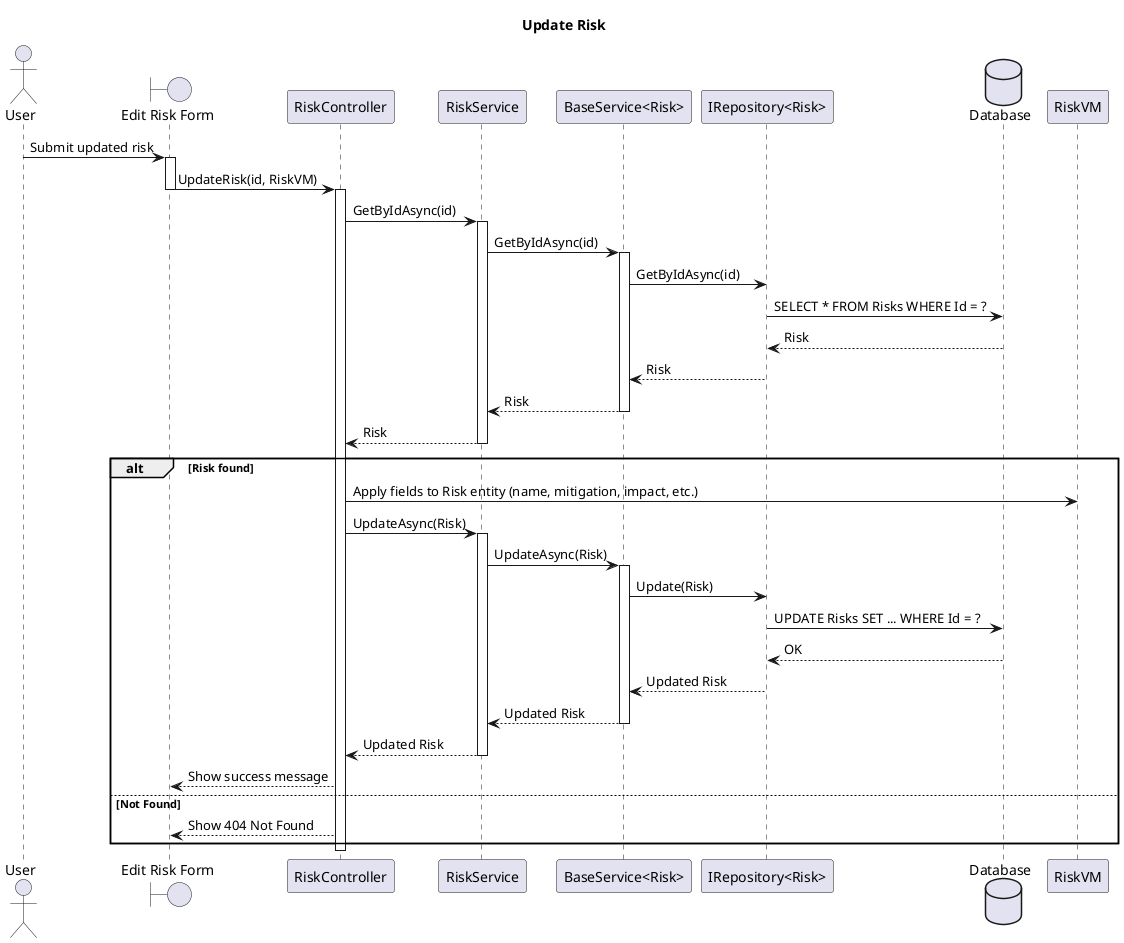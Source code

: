 @startuml
title Update Risk

actor User
boundary "Edit Risk Form" as Screen
participant "RiskController" as Controller
participant "RiskService" as Service
participant "BaseService<Risk>" as BaseService
participant "IRepository<Risk>" as Repo
database "Database" as DB
participant "RiskVM" as ViewModel

User -> Screen : Submit updated risk
activate Screen
Screen -> Controller : UpdateRisk(id, RiskVM)
deactivate Screen
activate Controller

Controller -> Service : GetByIdAsync(id)
activate Service
Service -> BaseService : GetByIdAsync(id)
activate BaseService
BaseService -> Repo : GetByIdAsync(id)
Repo -> DB : SELECT * FROM Risks WHERE Id = ?
DB --> Repo : Risk
Repo --> BaseService : Risk
BaseService --> Service : Risk
deactivate BaseService
Service --> Controller : Risk
deactivate Service

alt Risk found
    Controller -> ViewModel : Apply fields to Risk entity (name, mitigation, impact, etc.)

    Controller -> Service : UpdateAsync(Risk)
    activate Service
    Service -> BaseService : UpdateAsync(Risk)
    activate BaseService
    BaseService -> Repo : Update(Risk)
    Repo -> DB : UPDATE Risks SET ... WHERE Id = ?
    DB --> Repo : OK
    Repo --> BaseService : Updated Risk
    BaseService --> Service : Updated Risk
    deactivate BaseService
    Service --> Controller : Updated Risk
    deactivate Service

    Controller --> Screen : Show success message
else Not Found
    Controller --> Screen : Show 404 Not Found
end
deactivate Controller
@enduml
